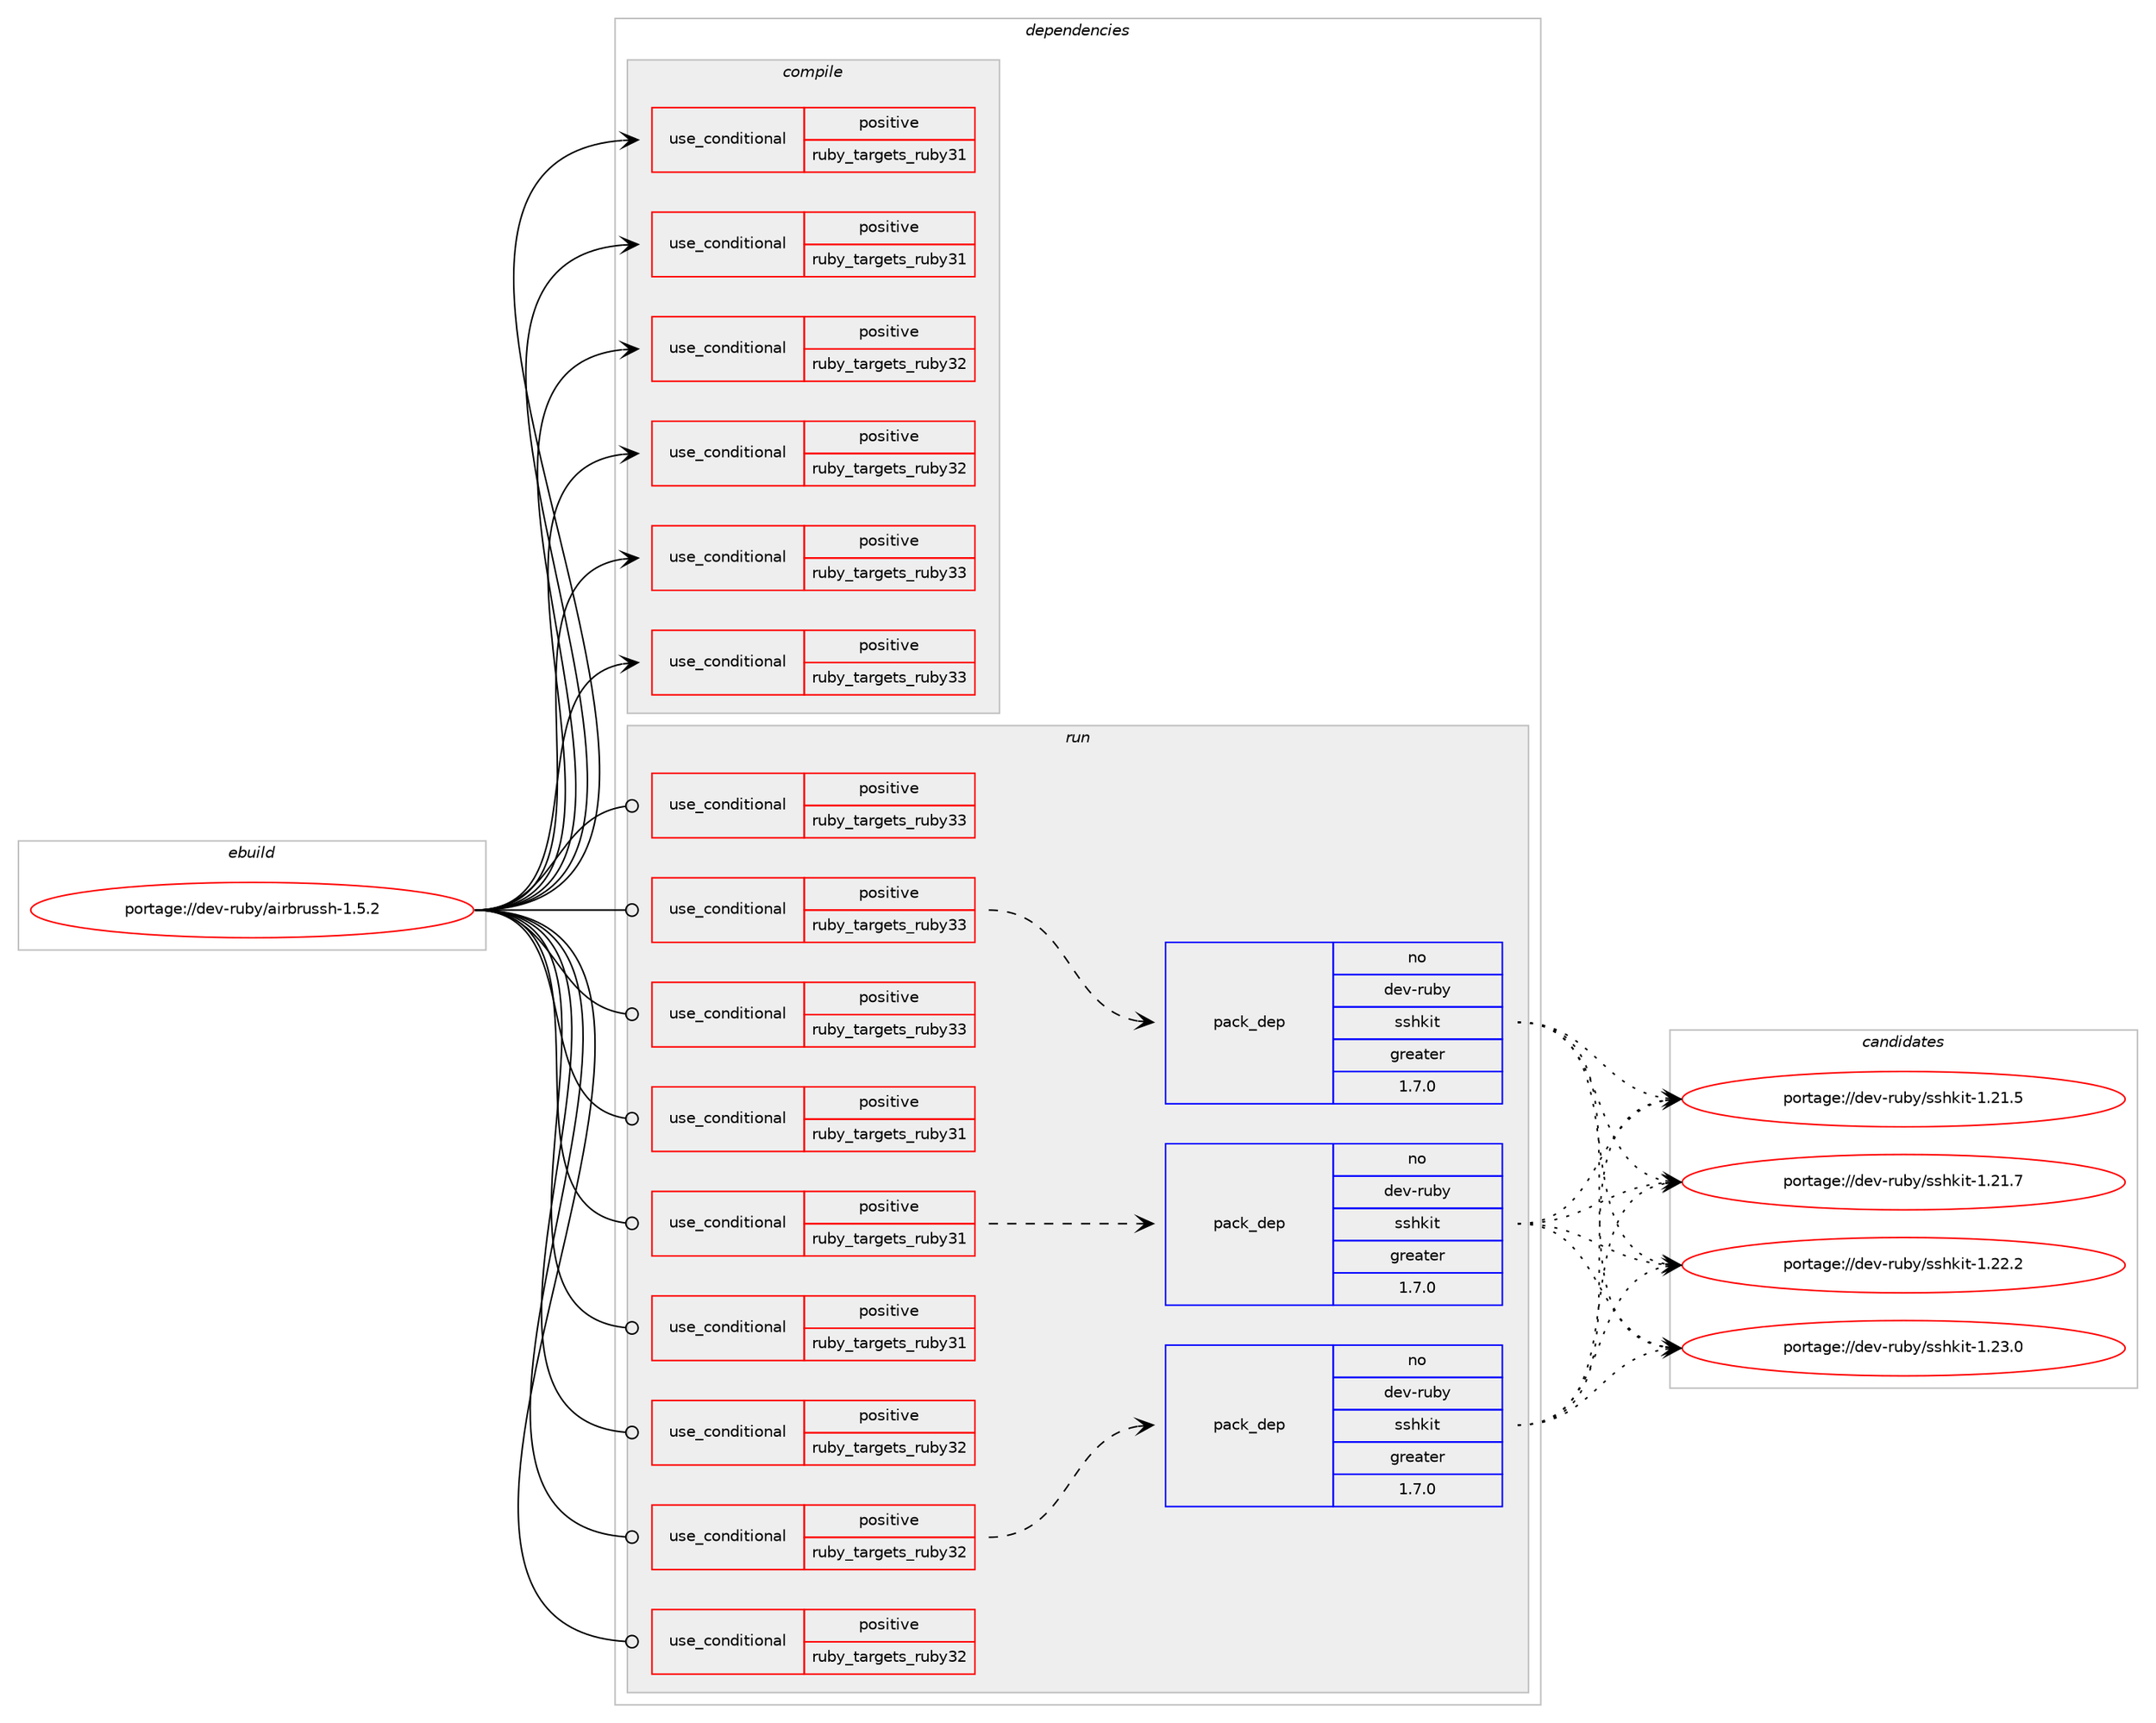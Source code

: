 digraph prolog {

# *************
# Graph options
# *************

newrank=true;
concentrate=true;
compound=true;
graph [rankdir=LR,fontname=Helvetica,fontsize=10,ranksep=1.5];#, ranksep=2.5, nodesep=0.2];
edge  [arrowhead=vee];
node  [fontname=Helvetica,fontsize=10];

# **********
# The ebuild
# **********

subgraph cluster_leftcol {
color=gray;
rank=same;
label=<<i>ebuild</i>>;
id [label="portage://dev-ruby/airbrussh-1.5.2", color=red, width=4, href="../dev-ruby/airbrussh-1.5.2.svg"];
}

# ****************
# The dependencies
# ****************

subgraph cluster_midcol {
color=gray;
label=<<i>dependencies</i>>;
subgraph cluster_compile {
fillcolor="#eeeeee";
style=filled;
label=<<i>compile</i>>;
subgraph cond42995 {
dependency89705 [label=<<TABLE BORDER="0" CELLBORDER="1" CELLSPACING="0" CELLPADDING="4"><TR><TD ROWSPAN="3" CELLPADDING="10">use_conditional</TD></TR><TR><TD>positive</TD></TR><TR><TD>ruby_targets_ruby31</TD></TR></TABLE>>, shape=none, color=red];
# *** BEGIN UNKNOWN DEPENDENCY TYPE (TODO) ***
# dependency89705 -> package_dependency(portage://dev-ruby/airbrussh-1.5.2,install,no,dev-lang,ruby,none,[,,],[slot(3.1)],[])
# *** END UNKNOWN DEPENDENCY TYPE (TODO) ***

}
id:e -> dependency89705:w [weight=20,style="solid",arrowhead="vee"];
subgraph cond42996 {
dependency89706 [label=<<TABLE BORDER="0" CELLBORDER="1" CELLSPACING="0" CELLPADDING="4"><TR><TD ROWSPAN="3" CELLPADDING="10">use_conditional</TD></TR><TR><TD>positive</TD></TR><TR><TD>ruby_targets_ruby31</TD></TR></TABLE>>, shape=none, color=red];
# *** BEGIN UNKNOWN DEPENDENCY TYPE (TODO) ***
# dependency89706 -> package_dependency(portage://dev-ruby/airbrussh-1.5.2,install,no,virtual,rubygems,none,[,,],[],[use(enable(ruby_targets_ruby31),negative)])
# *** END UNKNOWN DEPENDENCY TYPE (TODO) ***

}
id:e -> dependency89706:w [weight=20,style="solid",arrowhead="vee"];
subgraph cond42997 {
dependency89707 [label=<<TABLE BORDER="0" CELLBORDER="1" CELLSPACING="0" CELLPADDING="4"><TR><TD ROWSPAN="3" CELLPADDING="10">use_conditional</TD></TR><TR><TD>positive</TD></TR><TR><TD>ruby_targets_ruby32</TD></TR></TABLE>>, shape=none, color=red];
# *** BEGIN UNKNOWN DEPENDENCY TYPE (TODO) ***
# dependency89707 -> package_dependency(portage://dev-ruby/airbrussh-1.5.2,install,no,dev-lang,ruby,none,[,,],[slot(3.2)],[])
# *** END UNKNOWN DEPENDENCY TYPE (TODO) ***

}
id:e -> dependency89707:w [weight=20,style="solid",arrowhead="vee"];
subgraph cond42998 {
dependency89708 [label=<<TABLE BORDER="0" CELLBORDER="1" CELLSPACING="0" CELLPADDING="4"><TR><TD ROWSPAN="3" CELLPADDING="10">use_conditional</TD></TR><TR><TD>positive</TD></TR><TR><TD>ruby_targets_ruby32</TD></TR></TABLE>>, shape=none, color=red];
# *** BEGIN UNKNOWN DEPENDENCY TYPE (TODO) ***
# dependency89708 -> package_dependency(portage://dev-ruby/airbrussh-1.5.2,install,no,virtual,rubygems,none,[,,],[],[use(enable(ruby_targets_ruby32),negative)])
# *** END UNKNOWN DEPENDENCY TYPE (TODO) ***

}
id:e -> dependency89708:w [weight=20,style="solid",arrowhead="vee"];
subgraph cond42999 {
dependency89709 [label=<<TABLE BORDER="0" CELLBORDER="1" CELLSPACING="0" CELLPADDING="4"><TR><TD ROWSPAN="3" CELLPADDING="10">use_conditional</TD></TR><TR><TD>positive</TD></TR><TR><TD>ruby_targets_ruby33</TD></TR></TABLE>>, shape=none, color=red];
# *** BEGIN UNKNOWN DEPENDENCY TYPE (TODO) ***
# dependency89709 -> package_dependency(portage://dev-ruby/airbrussh-1.5.2,install,no,dev-lang,ruby,none,[,,],[slot(3.3)],[])
# *** END UNKNOWN DEPENDENCY TYPE (TODO) ***

}
id:e -> dependency89709:w [weight=20,style="solid",arrowhead="vee"];
subgraph cond43000 {
dependency89710 [label=<<TABLE BORDER="0" CELLBORDER="1" CELLSPACING="0" CELLPADDING="4"><TR><TD ROWSPAN="3" CELLPADDING="10">use_conditional</TD></TR><TR><TD>positive</TD></TR><TR><TD>ruby_targets_ruby33</TD></TR></TABLE>>, shape=none, color=red];
# *** BEGIN UNKNOWN DEPENDENCY TYPE (TODO) ***
# dependency89710 -> package_dependency(portage://dev-ruby/airbrussh-1.5.2,install,no,virtual,rubygems,none,[,,],[],[use(enable(ruby_targets_ruby33),negative)])
# *** END UNKNOWN DEPENDENCY TYPE (TODO) ***

}
id:e -> dependency89710:w [weight=20,style="solid",arrowhead="vee"];
}
subgraph cluster_compileandrun {
fillcolor="#eeeeee";
style=filled;
label=<<i>compile and run</i>>;
}
subgraph cluster_run {
fillcolor="#eeeeee";
style=filled;
label=<<i>run</i>>;
subgraph cond43001 {
dependency89711 [label=<<TABLE BORDER="0" CELLBORDER="1" CELLSPACING="0" CELLPADDING="4"><TR><TD ROWSPAN="3" CELLPADDING="10">use_conditional</TD></TR><TR><TD>positive</TD></TR><TR><TD>ruby_targets_ruby31</TD></TR></TABLE>>, shape=none, color=red];
# *** BEGIN UNKNOWN DEPENDENCY TYPE (TODO) ***
# dependency89711 -> package_dependency(portage://dev-ruby/airbrussh-1.5.2,run,no,dev-lang,ruby,none,[,,],[slot(3.1)],[])
# *** END UNKNOWN DEPENDENCY TYPE (TODO) ***

}
id:e -> dependency89711:w [weight=20,style="solid",arrowhead="odot"];
subgraph cond43002 {
dependency89712 [label=<<TABLE BORDER="0" CELLBORDER="1" CELLSPACING="0" CELLPADDING="4"><TR><TD ROWSPAN="3" CELLPADDING="10">use_conditional</TD></TR><TR><TD>positive</TD></TR><TR><TD>ruby_targets_ruby31</TD></TR></TABLE>>, shape=none, color=red];
subgraph pack45452 {
dependency89713 [label=<<TABLE BORDER="0" CELLBORDER="1" CELLSPACING="0" CELLPADDING="4" WIDTH="220"><TR><TD ROWSPAN="6" CELLPADDING="30">pack_dep</TD></TR><TR><TD WIDTH="110">no</TD></TR><TR><TD>dev-ruby</TD></TR><TR><TD>sshkit</TD></TR><TR><TD>greater</TD></TR><TR><TD>1.7.0</TD></TR></TABLE>>, shape=none, color=blue];
}
dependency89712:e -> dependency89713:w [weight=20,style="dashed",arrowhead="vee"];
}
id:e -> dependency89712:w [weight=20,style="solid",arrowhead="odot"];
subgraph cond43003 {
dependency89714 [label=<<TABLE BORDER="0" CELLBORDER="1" CELLSPACING="0" CELLPADDING="4"><TR><TD ROWSPAN="3" CELLPADDING="10">use_conditional</TD></TR><TR><TD>positive</TD></TR><TR><TD>ruby_targets_ruby31</TD></TR></TABLE>>, shape=none, color=red];
# *** BEGIN UNKNOWN DEPENDENCY TYPE (TODO) ***
# dependency89714 -> package_dependency(portage://dev-ruby/airbrussh-1.5.2,run,no,virtual,rubygems,none,[,,],[],[use(enable(ruby_targets_ruby31),negative)])
# *** END UNKNOWN DEPENDENCY TYPE (TODO) ***

}
id:e -> dependency89714:w [weight=20,style="solid",arrowhead="odot"];
subgraph cond43004 {
dependency89715 [label=<<TABLE BORDER="0" CELLBORDER="1" CELLSPACING="0" CELLPADDING="4"><TR><TD ROWSPAN="3" CELLPADDING="10">use_conditional</TD></TR><TR><TD>positive</TD></TR><TR><TD>ruby_targets_ruby32</TD></TR></TABLE>>, shape=none, color=red];
# *** BEGIN UNKNOWN DEPENDENCY TYPE (TODO) ***
# dependency89715 -> package_dependency(portage://dev-ruby/airbrussh-1.5.2,run,no,dev-lang,ruby,none,[,,],[slot(3.2)],[])
# *** END UNKNOWN DEPENDENCY TYPE (TODO) ***

}
id:e -> dependency89715:w [weight=20,style="solid",arrowhead="odot"];
subgraph cond43005 {
dependency89716 [label=<<TABLE BORDER="0" CELLBORDER="1" CELLSPACING="0" CELLPADDING="4"><TR><TD ROWSPAN="3" CELLPADDING="10">use_conditional</TD></TR><TR><TD>positive</TD></TR><TR><TD>ruby_targets_ruby32</TD></TR></TABLE>>, shape=none, color=red];
subgraph pack45453 {
dependency89717 [label=<<TABLE BORDER="0" CELLBORDER="1" CELLSPACING="0" CELLPADDING="4" WIDTH="220"><TR><TD ROWSPAN="6" CELLPADDING="30">pack_dep</TD></TR><TR><TD WIDTH="110">no</TD></TR><TR><TD>dev-ruby</TD></TR><TR><TD>sshkit</TD></TR><TR><TD>greater</TD></TR><TR><TD>1.7.0</TD></TR></TABLE>>, shape=none, color=blue];
}
dependency89716:e -> dependency89717:w [weight=20,style="dashed",arrowhead="vee"];
}
id:e -> dependency89716:w [weight=20,style="solid",arrowhead="odot"];
subgraph cond43006 {
dependency89718 [label=<<TABLE BORDER="0" CELLBORDER="1" CELLSPACING="0" CELLPADDING="4"><TR><TD ROWSPAN="3" CELLPADDING="10">use_conditional</TD></TR><TR><TD>positive</TD></TR><TR><TD>ruby_targets_ruby32</TD></TR></TABLE>>, shape=none, color=red];
# *** BEGIN UNKNOWN DEPENDENCY TYPE (TODO) ***
# dependency89718 -> package_dependency(portage://dev-ruby/airbrussh-1.5.2,run,no,virtual,rubygems,none,[,,],[],[use(enable(ruby_targets_ruby32),negative)])
# *** END UNKNOWN DEPENDENCY TYPE (TODO) ***

}
id:e -> dependency89718:w [weight=20,style="solid",arrowhead="odot"];
subgraph cond43007 {
dependency89719 [label=<<TABLE BORDER="0" CELLBORDER="1" CELLSPACING="0" CELLPADDING="4"><TR><TD ROWSPAN="3" CELLPADDING="10">use_conditional</TD></TR><TR><TD>positive</TD></TR><TR><TD>ruby_targets_ruby33</TD></TR></TABLE>>, shape=none, color=red];
# *** BEGIN UNKNOWN DEPENDENCY TYPE (TODO) ***
# dependency89719 -> package_dependency(portage://dev-ruby/airbrussh-1.5.2,run,no,dev-lang,ruby,none,[,,],[slot(3.3)],[])
# *** END UNKNOWN DEPENDENCY TYPE (TODO) ***

}
id:e -> dependency89719:w [weight=20,style="solid",arrowhead="odot"];
subgraph cond43008 {
dependency89720 [label=<<TABLE BORDER="0" CELLBORDER="1" CELLSPACING="0" CELLPADDING="4"><TR><TD ROWSPAN="3" CELLPADDING="10">use_conditional</TD></TR><TR><TD>positive</TD></TR><TR><TD>ruby_targets_ruby33</TD></TR></TABLE>>, shape=none, color=red];
subgraph pack45454 {
dependency89721 [label=<<TABLE BORDER="0" CELLBORDER="1" CELLSPACING="0" CELLPADDING="4" WIDTH="220"><TR><TD ROWSPAN="6" CELLPADDING="30">pack_dep</TD></TR><TR><TD WIDTH="110">no</TD></TR><TR><TD>dev-ruby</TD></TR><TR><TD>sshkit</TD></TR><TR><TD>greater</TD></TR><TR><TD>1.7.0</TD></TR></TABLE>>, shape=none, color=blue];
}
dependency89720:e -> dependency89721:w [weight=20,style="dashed",arrowhead="vee"];
}
id:e -> dependency89720:w [weight=20,style="solid",arrowhead="odot"];
subgraph cond43009 {
dependency89722 [label=<<TABLE BORDER="0" CELLBORDER="1" CELLSPACING="0" CELLPADDING="4"><TR><TD ROWSPAN="3" CELLPADDING="10">use_conditional</TD></TR><TR><TD>positive</TD></TR><TR><TD>ruby_targets_ruby33</TD></TR></TABLE>>, shape=none, color=red];
# *** BEGIN UNKNOWN DEPENDENCY TYPE (TODO) ***
# dependency89722 -> package_dependency(portage://dev-ruby/airbrussh-1.5.2,run,no,virtual,rubygems,none,[,,],[],[use(enable(ruby_targets_ruby33),negative)])
# *** END UNKNOWN DEPENDENCY TYPE (TODO) ***

}
id:e -> dependency89722:w [weight=20,style="solid",arrowhead="odot"];
}
}

# **************
# The candidates
# **************

subgraph cluster_choices {
rank=same;
color=gray;
label=<<i>candidates</i>>;

subgraph choice45452 {
color=black;
nodesep=1;
choice10010111845114117981214711511510410710511645494650494653 [label="portage://dev-ruby/sshkit-1.21.5", color=red, width=4,href="../dev-ruby/sshkit-1.21.5.svg"];
choice10010111845114117981214711511510410710511645494650494655 [label="portage://dev-ruby/sshkit-1.21.7", color=red, width=4,href="../dev-ruby/sshkit-1.21.7.svg"];
choice10010111845114117981214711511510410710511645494650504650 [label="portage://dev-ruby/sshkit-1.22.2", color=red, width=4,href="../dev-ruby/sshkit-1.22.2.svg"];
choice10010111845114117981214711511510410710511645494650514648 [label="portage://dev-ruby/sshkit-1.23.0", color=red, width=4,href="../dev-ruby/sshkit-1.23.0.svg"];
dependency89713:e -> choice10010111845114117981214711511510410710511645494650494653:w [style=dotted,weight="100"];
dependency89713:e -> choice10010111845114117981214711511510410710511645494650494655:w [style=dotted,weight="100"];
dependency89713:e -> choice10010111845114117981214711511510410710511645494650504650:w [style=dotted,weight="100"];
dependency89713:e -> choice10010111845114117981214711511510410710511645494650514648:w [style=dotted,weight="100"];
}
subgraph choice45453 {
color=black;
nodesep=1;
choice10010111845114117981214711511510410710511645494650494653 [label="portage://dev-ruby/sshkit-1.21.5", color=red, width=4,href="../dev-ruby/sshkit-1.21.5.svg"];
choice10010111845114117981214711511510410710511645494650494655 [label="portage://dev-ruby/sshkit-1.21.7", color=red, width=4,href="../dev-ruby/sshkit-1.21.7.svg"];
choice10010111845114117981214711511510410710511645494650504650 [label="portage://dev-ruby/sshkit-1.22.2", color=red, width=4,href="../dev-ruby/sshkit-1.22.2.svg"];
choice10010111845114117981214711511510410710511645494650514648 [label="portage://dev-ruby/sshkit-1.23.0", color=red, width=4,href="../dev-ruby/sshkit-1.23.0.svg"];
dependency89717:e -> choice10010111845114117981214711511510410710511645494650494653:w [style=dotted,weight="100"];
dependency89717:e -> choice10010111845114117981214711511510410710511645494650494655:w [style=dotted,weight="100"];
dependency89717:e -> choice10010111845114117981214711511510410710511645494650504650:w [style=dotted,weight="100"];
dependency89717:e -> choice10010111845114117981214711511510410710511645494650514648:w [style=dotted,weight="100"];
}
subgraph choice45454 {
color=black;
nodesep=1;
choice10010111845114117981214711511510410710511645494650494653 [label="portage://dev-ruby/sshkit-1.21.5", color=red, width=4,href="../dev-ruby/sshkit-1.21.5.svg"];
choice10010111845114117981214711511510410710511645494650494655 [label="portage://dev-ruby/sshkit-1.21.7", color=red, width=4,href="../dev-ruby/sshkit-1.21.7.svg"];
choice10010111845114117981214711511510410710511645494650504650 [label="portage://dev-ruby/sshkit-1.22.2", color=red, width=4,href="../dev-ruby/sshkit-1.22.2.svg"];
choice10010111845114117981214711511510410710511645494650514648 [label="portage://dev-ruby/sshkit-1.23.0", color=red, width=4,href="../dev-ruby/sshkit-1.23.0.svg"];
dependency89721:e -> choice10010111845114117981214711511510410710511645494650494653:w [style=dotted,weight="100"];
dependency89721:e -> choice10010111845114117981214711511510410710511645494650494655:w [style=dotted,weight="100"];
dependency89721:e -> choice10010111845114117981214711511510410710511645494650504650:w [style=dotted,weight="100"];
dependency89721:e -> choice10010111845114117981214711511510410710511645494650514648:w [style=dotted,weight="100"];
}
}

}
